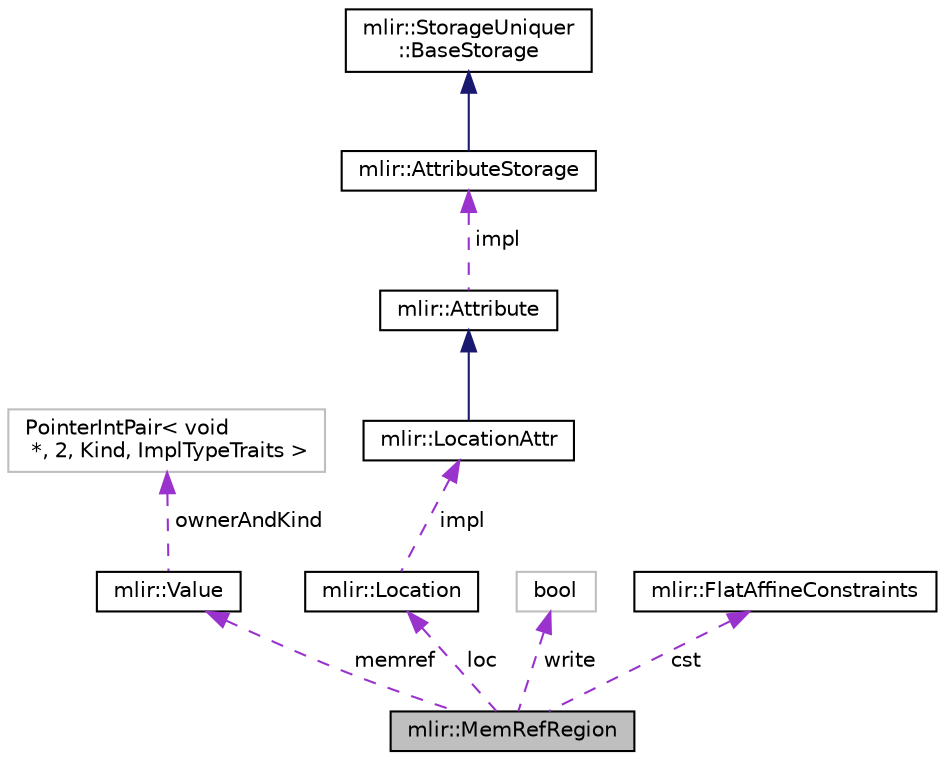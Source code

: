 digraph "mlir::MemRefRegion"
{
  bgcolor="transparent";
  edge [fontname="Helvetica",fontsize="10",labelfontname="Helvetica",labelfontsize="10"];
  node [fontname="Helvetica",fontsize="10",shape=record];
  Node1 [label="mlir::MemRefRegion",height=0.2,width=0.4,color="black", fillcolor="grey75", style="filled", fontcolor="black"];
  Node2 -> Node1 [dir="back",color="darkorchid3",fontsize="10",style="dashed",label=" memref" ,fontname="Helvetica"];
  Node2 [label="mlir::Value",height=0.2,width=0.4,color="black",URL="$classmlir_1_1Value.html",tooltip="This class represents an instance of an SSA value in the MLIR system, representing a computable value..."];
  Node3 -> Node2 [dir="back",color="darkorchid3",fontsize="10",style="dashed",label=" ownerAndKind" ,fontname="Helvetica"];
  Node3 [label="PointerIntPair\< void\l *, 2, Kind, ImplTypeTraits \>",height=0.2,width=0.4,color="grey75"];
  Node4 -> Node1 [dir="back",color="darkorchid3",fontsize="10",style="dashed",label=" loc" ,fontname="Helvetica"];
  Node4 [label="mlir::Location",height=0.2,width=0.4,color="black",URL="$classmlir_1_1Location.html",tooltip="This class defines the main interface for locations in MLIR and acts as a non-nullable wrapper around..."];
  Node5 -> Node4 [dir="back",color="darkorchid3",fontsize="10",style="dashed",label=" impl" ,fontname="Helvetica"];
  Node5 [label="mlir::LocationAttr",height=0.2,width=0.4,color="black",URL="$classmlir_1_1LocationAttr.html",tooltip="Location objects represent source locations information in MLIR. "];
  Node6 -> Node5 [dir="back",color="midnightblue",fontsize="10",style="solid",fontname="Helvetica"];
  Node6 [label="mlir::Attribute",height=0.2,width=0.4,color="black",URL="$classmlir_1_1Attribute.html",tooltip="Attributes are known-constant values of operations and functions. "];
  Node7 -> Node6 [dir="back",color="darkorchid3",fontsize="10",style="dashed",label=" impl" ,fontname="Helvetica"];
  Node7 [label="mlir::AttributeStorage",height=0.2,width=0.4,color="black",URL="$classmlir_1_1AttributeStorage.html",tooltip="Base storage class appearing in an attribute. "];
  Node8 -> Node7 [dir="back",color="midnightblue",fontsize="10",style="solid",fontname="Helvetica"];
  Node8 [label="mlir::StorageUniquer\l::BaseStorage",height=0.2,width=0.4,color="black",URL="$classmlir_1_1StorageUniquer_1_1BaseStorage.html",tooltip="This class acts as the base storage that all storage classes must derived from. "];
  Node9 -> Node1 [dir="back",color="darkorchid3",fontsize="10",style="dashed",label=" write" ,fontname="Helvetica"];
  Node9 [label="bool",height=0.2,width=0.4,color="grey75"];
  Node10 -> Node1 [dir="back",color="darkorchid3",fontsize="10",style="dashed",label=" cst" ,fontname="Helvetica"];
  Node10 [label="mlir::FlatAffineConstraints",height=0.2,width=0.4,color="black",URL="$classmlir_1_1FlatAffineConstraints.html",tooltip="A flat list of affine equalities and inequalities in the form. "];
}
